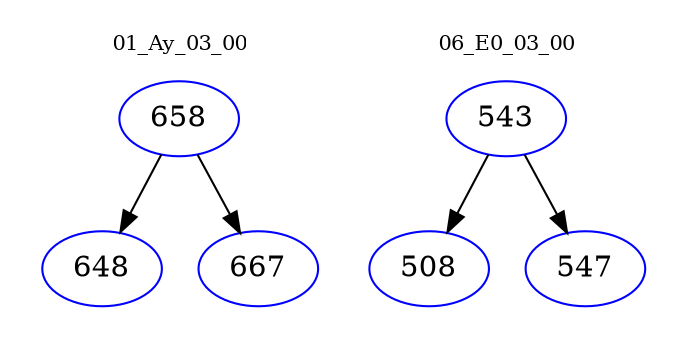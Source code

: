 digraph{
subgraph cluster_0 {
color = white
label = "01_Ay_03_00";
fontsize=10;
T0_658 [label="658", color="blue"]
T0_658 -> T0_648 [color="black"]
T0_648 [label="648", color="blue"]
T0_658 -> T0_667 [color="black"]
T0_667 [label="667", color="blue"]
}
subgraph cluster_1 {
color = white
label = "06_E0_03_00";
fontsize=10;
T1_543 [label="543", color="blue"]
T1_543 -> T1_508 [color="black"]
T1_508 [label="508", color="blue"]
T1_543 -> T1_547 [color="black"]
T1_547 [label="547", color="blue"]
}
}
